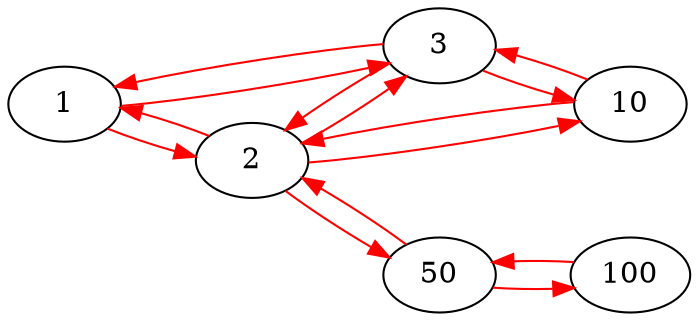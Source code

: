 digraph MyGraph {
rankdir="LR";
"1" -> "2"[color="red"];
"1" -> "3"[color="red"];
"2" -> "1"[color="red"];
"2" -> "3"[color="red"];
"2" -> "10"[color="red"];
"2" -> "50"[color="red"];
"3" -> "2"[color="red"];
"3" -> "1"[color="red"];
"3" -> "10"[color="red"];
"10" -> "3"[color="red"];
"10" -> "2"[color="red"];
"100" -> "50"[color="red"];
"50" -> "100"[color="red"];
"50" -> "2"[color="red"];
}